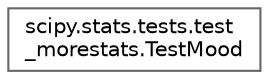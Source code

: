 digraph "Graphical Class Hierarchy"
{
 // LATEX_PDF_SIZE
  bgcolor="transparent";
  edge [fontname=Helvetica,fontsize=10,labelfontname=Helvetica,labelfontsize=10];
  node [fontname=Helvetica,fontsize=10,shape=box,height=0.2,width=0.4];
  rankdir="LR";
  Node0 [id="Node000000",label="scipy.stats.tests.test\l_morestats.TestMood",height=0.2,width=0.4,color="grey40", fillcolor="white", style="filled",URL="$df/dbb/classscipy_1_1stats_1_1tests_1_1test__morestats_1_1TestMood.html",tooltip=" "];
}
